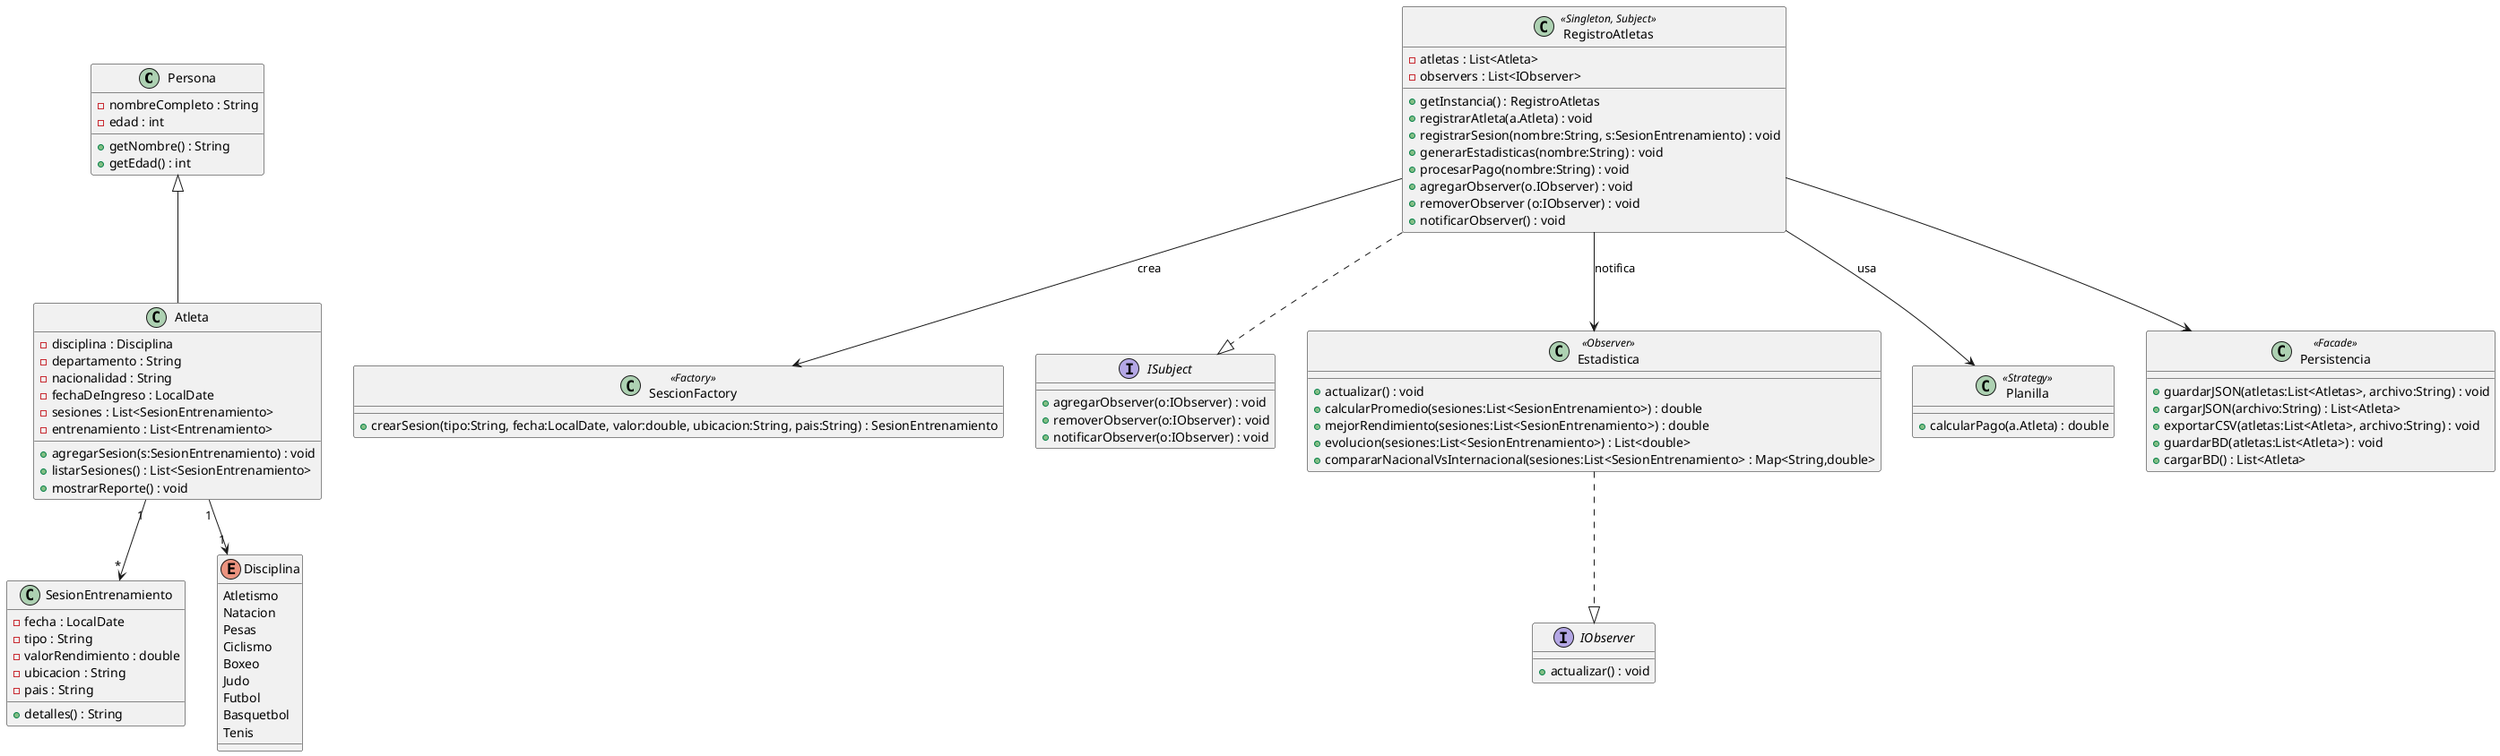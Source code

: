 @startuml
'https://plantuml.com/sequence-diagram

skinparam classAttributeIconSive 0

class Persona {
- nombreCompleto : String
- edad : int
+ getNombre() : String
+ getEdad() : int
}

class Atleta {
- disciplina : Disciplina
- departamento : String
- nacionalidad : String
- fechaDeIngreso : LocalDate
- sesiones : List<SesionEntrenamiento>
- entrenamiento : List<Entrenamiento>
+ agregarSesion(s:SesionEntrenamiento) : void
+ listarSesiones() : List<SesionEntrenamiento>
+ mostrarReporte() : void
}

class SesionEntrenamiento {
- fecha : LocalDate
- tipo : String
- valorRendimiento : double
- ubicacion : String
- pais : String
+ detalles() : String
}

class SescionFactory <<Factory>> {
+ crearSesion(tipo:String, fecha:LocalDate, valor:double, ubicacion:String, pais:String) : SesionEntrenamiento
}

interface IObserver{
+ actualizar() : void
}

interface ISubject {
+ agregarObserver(o:IObserver) : void
+ removerObserver(o:IObserver) : void
+ notificarObserver(o:IObserver) : void
}

class Estadistica <<Observer>> {
+ actualizar() : void
+ calcularPromedio(sesiones:List<SesionEntrenamiento>) : double
+ mejorRendimiento(sesiones:List<SesionEntrenamiento>) : double
+ evolucion(sesiones:List<SesionEntrenamiento>) : List<double>
+ compararNacionalVsInternacional(sesiones:List<SesionEntrenamiento> : Map<String,double>
}

class Planilla <<Strategy>> {
+ calcularPago(a.Atleta) : double
}

class Persistencia <<Facade>> {
+ guardarJSON(atletas:List<Atletas>, archivo:String) : void
+ cargarJSON(archivo:String) : List<Atleta>
+ exportarCSV(atletas:List<Atleta>, archivo:String) : void
+ guardarBD(atletas:List<Atleta>) : void
+ cargarBD() : List<Atleta>
}

class RegistroAtletas <<Singleton, Subject>> {
- atletas : List<Atleta>
-observers : List<IObserver>
+ getInstancia() : RegistroAtletas
+ registrarAtleta(a.Atleta) : void
+ registrarSesion(nombre:String, s:SesionEntrenamiento) : void
+ generarEstadisticas(nombre:String) : void
+ procesarPago(nombre:String) : void
+ agregarObserver(o.IObserver) : void
+ removerObserver (o:IObserver) : void
+ notificarObserver() : void
}

enum Disciplina {
Atletismo
Natacion
Pesas
Ciclismo
Boxeo
Judo
Futbol
Basquetbol
Tenis
}

Persona <|-- Atleta
Atleta "1" --> "*" SesionEntrenamiento
Atleta "1" --> "1" Disciplina

RegistroAtletas ..|> ISubject
Estadistica ..|> IObserver

RegistroAtletas --> Estadistica : notifica
RegistroAtletas --> Persistencia
RegistroAtletas --> SescionFactory : crea
RegistroAtletas --> Planilla : usa

@enduml